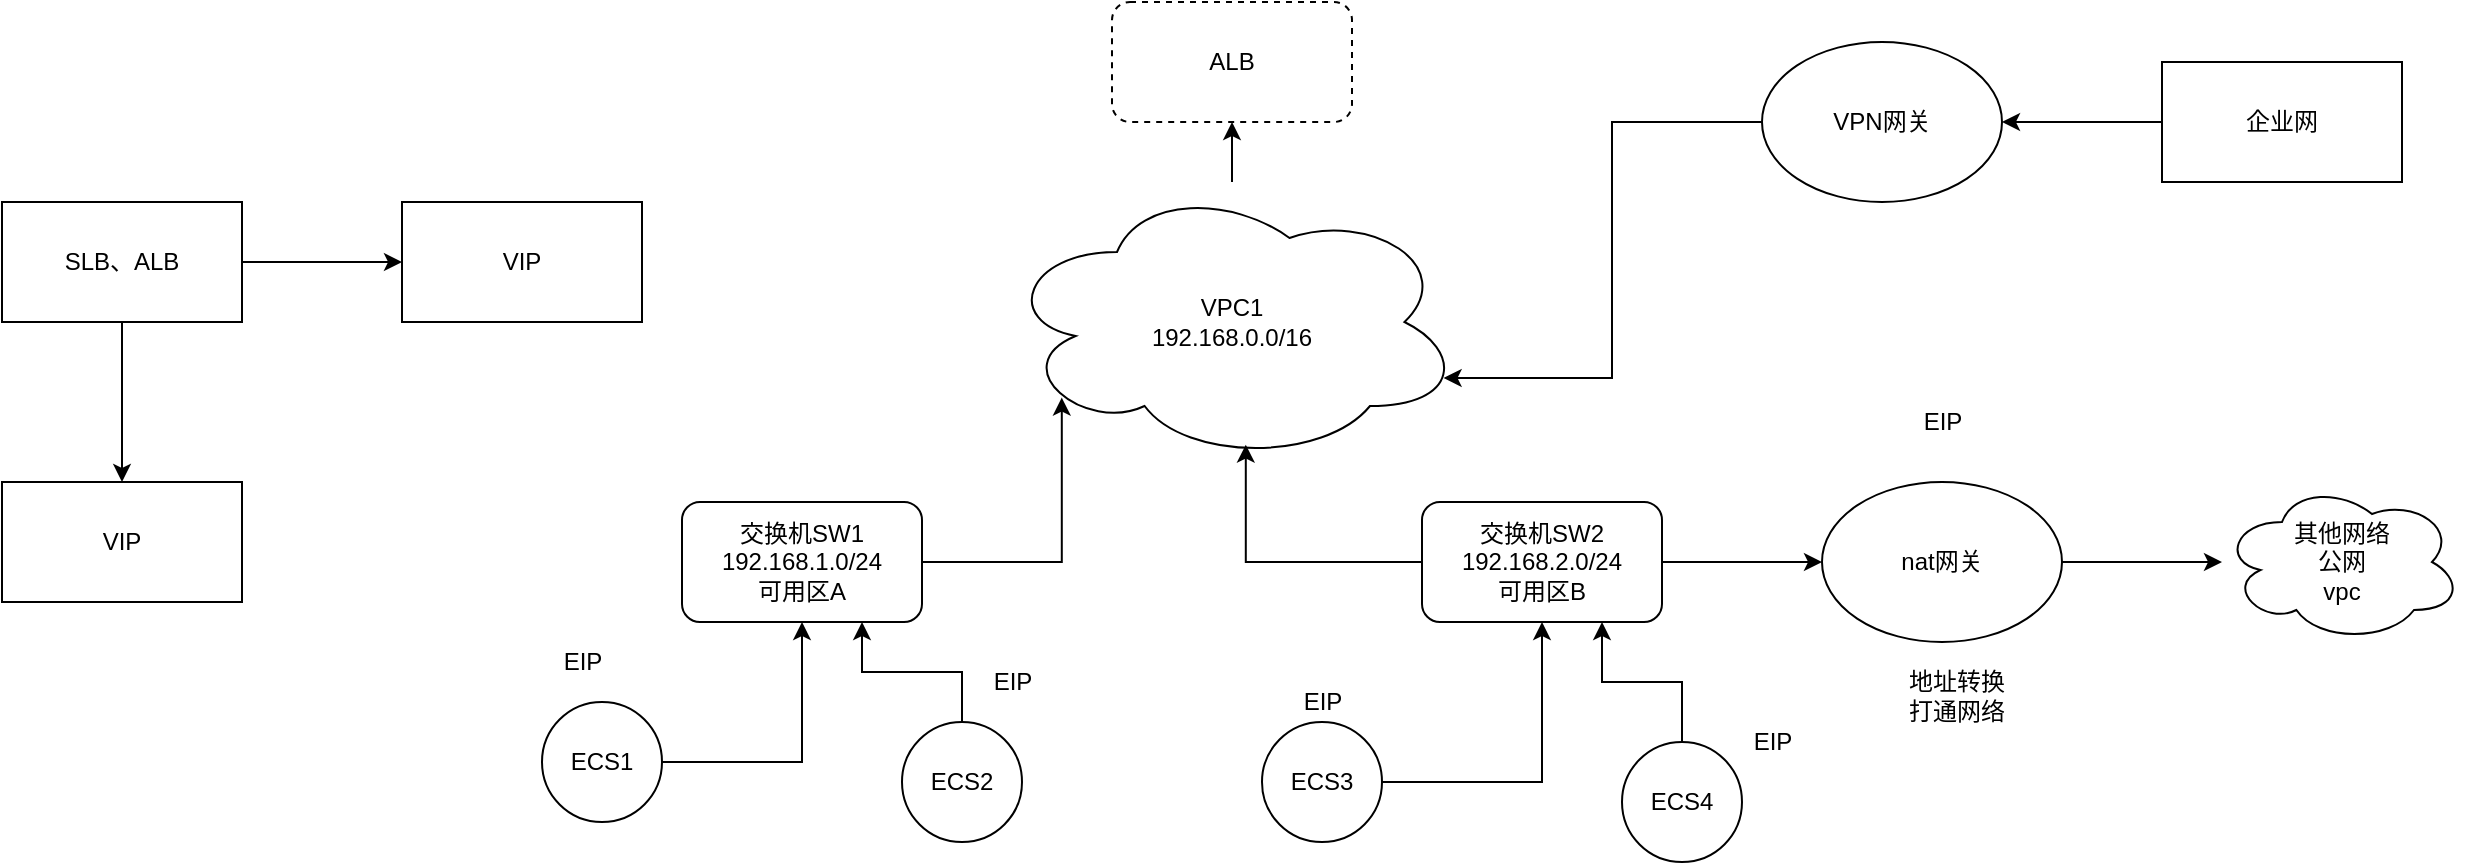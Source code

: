 <mxfile version="14.5.8" type="github">
  <diagram id="TPZYb2qimecCmIlYtfAf" name="Page-1">
    <mxGraphModel dx="2125" dy="752" grid="1" gridSize="10" guides="1" tooltips="1" connect="1" arrows="1" fold="1" page="1" pageScale="1" pageWidth="827" pageHeight="1169" math="0" shadow="0">
      <root>
        <mxCell id="0" />
        <mxCell id="1" parent="0" />
        <mxCell id="5vm9iIs35iIocdv9J6Gu-19" value="" style="edgeStyle=orthogonalEdgeStyle;rounded=0;orthogonalLoop=1;jettySize=auto;html=1;" parent="1" source="5vm9iIs35iIocdv9J6Gu-1" target="5vm9iIs35iIocdv9J6Gu-17" edge="1">
          <mxGeometry relative="1" as="geometry" />
        </mxCell>
        <mxCell id="5vm9iIs35iIocdv9J6Gu-1" value="VPC1&lt;br&gt;192.168.0.0/16" style="ellipse;shape=cloud;whiteSpace=wrap;html=1;" parent="1" vertex="1">
          <mxGeometry x="70" y="270" width="230" height="140" as="geometry" />
        </mxCell>
        <mxCell id="5vm9iIs35iIocdv9J6Gu-5" style="edgeStyle=orthogonalEdgeStyle;rounded=0;orthogonalLoop=1;jettySize=auto;html=1;entryX=0.13;entryY=0.77;entryDx=0;entryDy=0;entryPerimeter=0;" parent="1" source="5vm9iIs35iIocdv9J6Gu-3" target="5vm9iIs35iIocdv9J6Gu-1" edge="1">
          <mxGeometry relative="1" as="geometry" />
        </mxCell>
        <mxCell id="5vm9iIs35iIocdv9J6Gu-3" value="交换机SW1&lt;br&gt;192.168.1.0/24&lt;br&gt;可用区A" style="rounded=1;whiteSpace=wrap;html=1;" parent="1" vertex="1">
          <mxGeometry x="-90" y="430" width="120" height="60" as="geometry" />
        </mxCell>
        <mxCell id="5vm9iIs35iIocdv9J6Gu-8" style="edgeStyle=orthogonalEdgeStyle;rounded=0;orthogonalLoop=1;jettySize=auto;html=1;entryX=0.53;entryY=0.938;entryDx=0;entryDy=0;entryPerimeter=0;exitX=0;exitY=0.5;exitDx=0;exitDy=0;" parent="1" source="5vm9iIs35iIocdv9J6Gu-4" target="5vm9iIs35iIocdv9J6Gu-1" edge="1">
          <mxGeometry relative="1" as="geometry" />
        </mxCell>
        <mxCell id="DB-Ah4f5RdpKlJA63rXb-2" value="" style="edgeStyle=orthogonalEdgeStyle;rounded=0;orthogonalLoop=1;jettySize=auto;html=1;" parent="1" source="5vm9iIs35iIocdv9J6Gu-4" target="DB-Ah4f5RdpKlJA63rXb-1" edge="1">
          <mxGeometry relative="1" as="geometry" />
        </mxCell>
        <mxCell id="5vm9iIs35iIocdv9J6Gu-4" value="交换机SW2&lt;br&gt;192.168.2.0/24&lt;br&gt;可用区B" style="rounded=1;whiteSpace=wrap;html=1;" parent="1" vertex="1">
          <mxGeometry x="280" y="430" width="120" height="60" as="geometry" />
        </mxCell>
        <mxCell id="5vm9iIs35iIocdv9J6Gu-11" style="edgeStyle=orthogonalEdgeStyle;rounded=0;orthogonalLoop=1;jettySize=auto;html=1;" parent="1" source="5vm9iIs35iIocdv9J6Gu-9" target="5vm9iIs35iIocdv9J6Gu-3" edge="1">
          <mxGeometry relative="1" as="geometry" />
        </mxCell>
        <mxCell id="5vm9iIs35iIocdv9J6Gu-9" value="ECS1" style="ellipse;whiteSpace=wrap;html=1;aspect=fixed;" parent="1" vertex="1">
          <mxGeometry x="-160" y="530" width="60" height="60" as="geometry" />
        </mxCell>
        <mxCell id="5vm9iIs35iIocdv9J6Gu-12" style="edgeStyle=orthogonalEdgeStyle;rounded=0;orthogonalLoop=1;jettySize=auto;html=1;entryX=0.75;entryY=1;entryDx=0;entryDy=0;" parent="1" source="5vm9iIs35iIocdv9J6Gu-10" target="5vm9iIs35iIocdv9J6Gu-3" edge="1">
          <mxGeometry relative="1" as="geometry" />
        </mxCell>
        <mxCell id="5vm9iIs35iIocdv9J6Gu-10" value="ECS2" style="ellipse;whiteSpace=wrap;html=1;aspect=fixed;" parent="1" vertex="1">
          <mxGeometry x="20" y="540" width="60" height="60" as="geometry" />
        </mxCell>
        <mxCell id="5vm9iIs35iIocdv9J6Gu-15" style="edgeStyle=orthogonalEdgeStyle;rounded=0;orthogonalLoop=1;jettySize=auto;html=1;entryX=0.5;entryY=1;entryDx=0;entryDy=0;" parent="1" source="5vm9iIs35iIocdv9J6Gu-13" target="5vm9iIs35iIocdv9J6Gu-4" edge="1">
          <mxGeometry relative="1" as="geometry" />
        </mxCell>
        <mxCell id="5vm9iIs35iIocdv9J6Gu-13" value="ECS3" style="ellipse;whiteSpace=wrap;html=1;aspect=fixed;" parent="1" vertex="1">
          <mxGeometry x="200" y="540" width="60" height="60" as="geometry" />
        </mxCell>
        <mxCell id="5vm9iIs35iIocdv9J6Gu-16" style="edgeStyle=orthogonalEdgeStyle;rounded=0;orthogonalLoop=1;jettySize=auto;html=1;entryX=0.75;entryY=1;entryDx=0;entryDy=0;" parent="1" source="5vm9iIs35iIocdv9J6Gu-14" target="5vm9iIs35iIocdv9J6Gu-4" edge="1">
          <mxGeometry relative="1" as="geometry" />
        </mxCell>
        <mxCell id="5vm9iIs35iIocdv9J6Gu-14" value="ECS4" style="ellipse;whiteSpace=wrap;html=1;aspect=fixed;" parent="1" vertex="1">
          <mxGeometry x="380" y="550" width="60" height="60" as="geometry" />
        </mxCell>
        <mxCell id="5vm9iIs35iIocdv9J6Gu-17" value="ALB" style="rounded=1;whiteSpace=wrap;html=1;dashed=1;" parent="1" vertex="1">
          <mxGeometry x="125" y="180" width="120" height="60" as="geometry" />
        </mxCell>
        <mxCell id="5vm9iIs35iIocdv9J6Gu-20" value="EIP" style="text;html=1;align=center;verticalAlign=middle;resizable=0;points=[];autosize=1;strokeColor=none;" parent="1" vertex="1">
          <mxGeometry x="-155" y="500" width="30" height="20" as="geometry" />
        </mxCell>
        <mxCell id="5vm9iIs35iIocdv9J6Gu-21" value="EIP" style="text;html=1;align=center;verticalAlign=middle;resizable=0;points=[];autosize=1;strokeColor=none;" parent="1" vertex="1">
          <mxGeometry x="60" y="510" width="30" height="20" as="geometry" />
        </mxCell>
        <mxCell id="5vm9iIs35iIocdv9J6Gu-22" value="EIP" style="text;html=1;align=center;verticalAlign=middle;resizable=0;points=[];autosize=1;strokeColor=none;" parent="1" vertex="1">
          <mxGeometry x="215" y="520" width="30" height="20" as="geometry" />
        </mxCell>
        <mxCell id="5vm9iIs35iIocdv9J6Gu-23" value="EIP" style="text;html=1;align=center;verticalAlign=middle;resizable=0;points=[];autosize=1;strokeColor=none;" parent="1" vertex="1">
          <mxGeometry x="440" y="540" width="30" height="20" as="geometry" />
        </mxCell>
        <mxCell id="DB-Ah4f5RdpKlJA63rXb-4" value="" style="edgeStyle=orthogonalEdgeStyle;rounded=0;orthogonalLoop=1;jettySize=auto;html=1;" parent="1" source="DB-Ah4f5RdpKlJA63rXb-1" target="DB-Ah4f5RdpKlJA63rXb-3" edge="1">
          <mxGeometry relative="1" as="geometry" />
        </mxCell>
        <mxCell id="DB-Ah4f5RdpKlJA63rXb-1" value="nat网关" style="ellipse;whiteSpace=wrap;html=1;rounded=1;" parent="1" vertex="1">
          <mxGeometry x="480" y="420" width="120" height="80" as="geometry" />
        </mxCell>
        <mxCell id="DB-Ah4f5RdpKlJA63rXb-3" value="其他网络&lt;br&gt;公网&lt;br&gt;vpc" style="ellipse;shape=cloud;whiteSpace=wrap;html=1;rounded=1;" parent="1" vertex="1">
          <mxGeometry x="680" y="420" width="120" height="80" as="geometry" />
        </mxCell>
        <mxCell id="DB-Ah4f5RdpKlJA63rXb-5" value="EIP" style="text;html=1;align=center;verticalAlign=middle;resizable=0;points=[];autosize=1;strokeColor=none;" parent="1" vertex="1">
          <mxGeometry x="525" y="380" width="30" height="20" as="geometry" />
        </mxCell>
        <mxCell id="DB-Ah4f5RdpKlJA63rXb-6" value="地址转换&lt;br&gt;打通网络" style="text;html=1;align=center;verticalAlign=middle;resizable=0;points=[];autosize=1;strokeColor=none;" parent="1" vertex="1">
          <mxGeometry x="517" y="512" width="60" height="30" as="geometry" />
        </mxCell>
        <mxCell id="DB-Ah4f5RdpKlJA63rXb-9" value="" style="edgeStyle=orthogonalEdgeStyle;rounded=0;orthogonalLoop=1;jettySize=auto;html=1;" parent="1" source="DB-Ah4f5RdpKlJA63rXb-7" target="DB-Ah4f5RdpKlJA63rXb-8" edge="1">
          <mxGeometry relative="1" as="geometry" />
        </mxCell>
        <mxCell id="DB-Ah4f5RdpKlJA63rXb-11" value="" style="edgeStyle=orthogonalEdgeStyle;rounded=0;orthogonalLoop=1;jettySize=auto;html=1;" parent="1" source="DB-Ah4f5RdpKlJA63rXb-7" target="DB-Ah4f5RdpKlJA63rXb-10" edge="1">
          <mxGeometry relative="1" as="geometry" />
        </mxCell>
        <mxCell id="DB-Ah4f5RdpKlJA63rXb-7" value="SLB、ALB" style="rounded=0;whiteSpace=wrap;html=1;" parent="1" vertex="1">
          <mxGeometry x="-430" y="280" width="120" height="60" as="geometry" />
        </mxCell>
        <mxCell id="DB-Ah4f5RdpKlJA63rXb-8" value="VIP" style="rounded=0;whiteSpace=wrap;html=1;" parent="1" vertex="1">
          <mxGeometry x="-430" y="420" width="120" height="60" as="geometry" />
        </mxCell>
        <mxCell id="DB-Ah4f5RdpKlJA63rXb-10" value="VIP" style="rounded=0;whiteSpace=wrap;html=1;" parent="1" vertex="1">
          <mxGeometry x="-230" y="280" width="120" height="60" as="geometry" />
        </mxCell>
        <mxCell id="7fDWAeUYDPH0vyxgW2CC-7" style="edgeStyle=orthogonalEdgeStyle;rounded=0;orthogonalLoop=1;jettySize=auto;html=1;entryX=0.96;entryY=0.7;entryDx=0;entryDy=0;entryPerimeter=0;" edge="1" parent="1" source="7fDWAeUYDPH0vyxgW2CC-3" target="5vm9iIs35iIocdv9J6Gu-1">
          <mxGeometry relative="1" as="geometry" />
        </mxCell>
        <mxCell id="7fDWAeUYDPH0vyxgW2CC-3" value="VPN网关" style="ellipse;whiteSpace=wrap;html=1;" vertex="1" parent="1">
          <mxGeometry x="450" y="200" width="120" height="80" as="geometry" />
        </mxCell>
        <mxCell id="7fDWAeUYDPH0vyxgW2CC-8" style="edgeStyle=orthogonalEdgeStyle;rounded=0;orthogonalLoop=1;jettySize=auto;html=1;entryX=1;entryY=0.5;entryDx=0;entryDy=0;" edge="1" parent="1" source="7fDWAeUYDPH0vyxgW2CC-5" target="7fDWAeUYDPH0vyxgW2CC-3">
          <mxGeometry relative="1" as="geometry" />
        </mxCell>
        <mxCell id="7fDWAeUYDPH0vyxgW2CC-5" value="企业网" style="whiteSpace=wrap;html=1;" vertex="1" parent="1">
          <mxGeometry x="650" y="210" width="120" height="60" as="geometry" />
        </mxCell>
      </root>
    </mxGraphModel>
  </diagram>
</mxfile>
